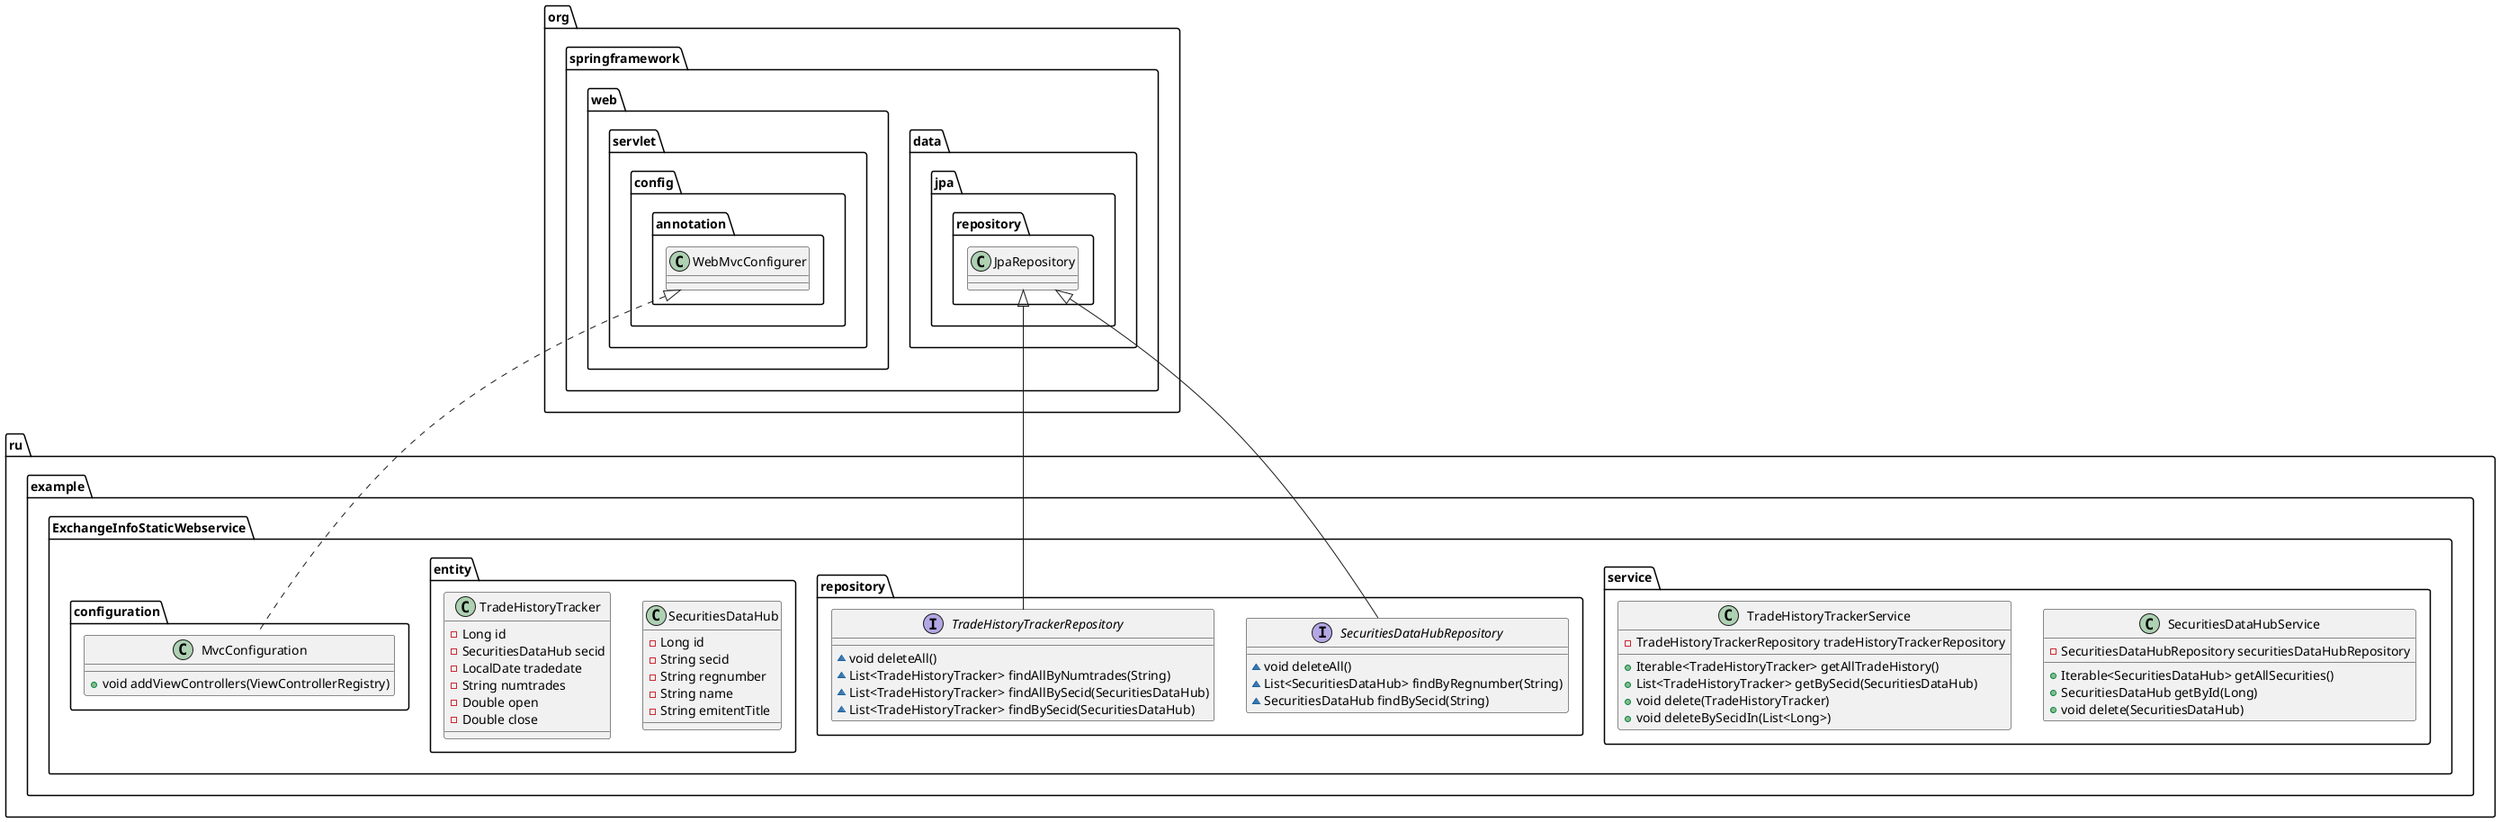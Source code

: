 @startuml
class ru.example.ExchangeInfoStaticWebservice.service.SecuritiesDataHubService {
- SecuritiesDataHubRepository securitiesDataHubRepository
+ Iterable<SecuritiesDataHub> getAllSecurities()
+ SecuritiesDataHub getById(Long)
+ void delete(SecuritiesDataHub)
}
interface ru.example.ExchangeInfoStaticWebservice.repository.SecuritiesDataHubRepository {
~ void deleteAll()
~ List<SecuritiesDataHub> findByRegnumber(String)
~ SecuritiesDataHub findBySecid(String)
}
class ru.example.ExchangeInfoStaticWebservice.entity.SecuritiesDataHub {
- Long id
- String secid
- String regnumber
- String name
- String emitentTitle
}
class ru.example.ExchangeInfoStaticWebservice.configuration.MvcConfiguration {
+ void addViewControllers(ViewControllerRegistry)
}
class ru.example.ExchangeInfoStaticWebservice.entity.TradeHistoryTracker {
- Long id
- SecuritiesDataHub secid
- LocalDate tradedate
- String numtrades
- Double open
- Double close
}
interface ru.example.ExchangeInfoStaticWebservice.repository.TradeHistoryTrackerRepository {
~ void deleteAll()
~ List<TradeHistoryTracker> findAllByNumtrades(String)
~ List<TradeHistoryTracker> findAllBySecid(SecuritiesDataHub)
~ List<TradeHistoryTracker> findBySecid(SecuritiesDataHub)
}
class ru.example.ExchangeInfoStaticWebservice.service.TradeHistoryTrackerService {
- TradeHistoryTrackerRepository tradeHistoryTrackerRepository
+ Iterable<TradeHistoryTracker> getAllTradeHistory()
+ List<TradeHistoryTracker> getBySecid(SecuritiesDataHub)
+ void delete(TradeHistoryTracker)
+ void deleteBySecidIn(List<Long>)
}


org.springframework.data.jpa.repository.JpaRepository <|-- ru.example.ExchangeInfoStaticWebservice.repository.SecuritiesDataHubRepository
org.springframework.web.servlet.config.annotation.WebMvcConfigurer <|.. ru.example.ExchangeInfoStaticWebservice.configuration.MvcConfiguration
org.springframework.data.jpa.repository.JpaRepository <|-- ru.example.ExchangeInfoStaticWebservice.repository.TradeHistoryTrackerRepository
@enduml